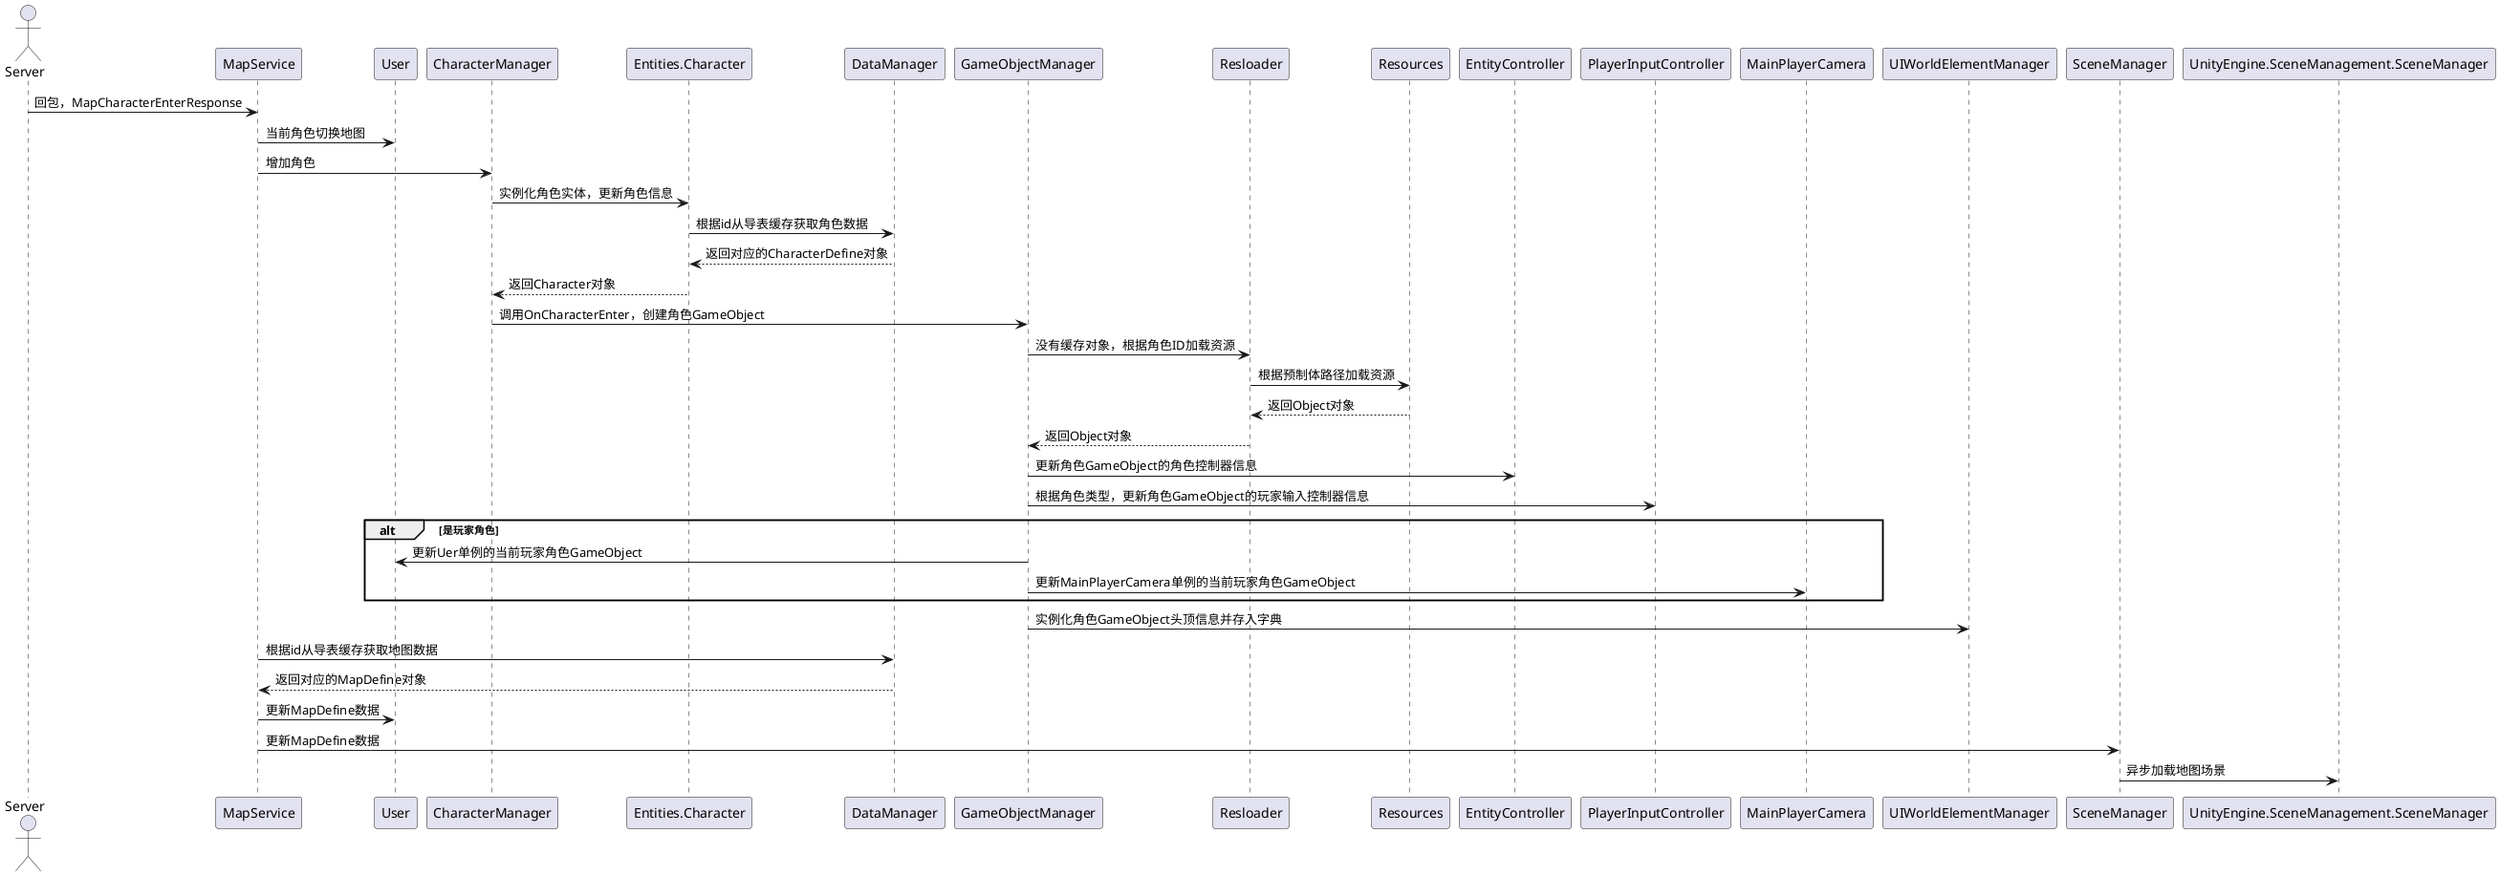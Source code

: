 @startuml
actor Server
Server -> MapService: 回包，MapCharacterEnterResponse
MapService -> User: 当前角色切换地图
MapService -> CharacterManager: 增加角色
CharacterManager -> Entities.Character: 实例化角色实体，更新角色信息
Entities.Character -> DataManager: 根据id从导表缓存获取角色数据
DataManager --> Entities.Character: 返回对应的CharacterDefine对象
Entities.Character --> CharacterManager: 返回Character对象
CharacterManager -> GameObjectManager: 调用OnCharacterEnter，创建角色GameObject
GameObjectManager -> Resloader: 没有缓存对象，根据角色ID加载资源
Resloader -> Resources: 根据预制体路径加载资源
Resources --> Resloader: 返回Object对象
Resloader -->GameObjectManager: 返回Object对象
GameObjectManager -> EntityController: 更新角色GameObject的角色控制器信息
GameObjectManager -> PlayerInputController: 根据角色类型，更新角色GameObject的玩家输入控制器信息
alt 是玩家角色
GameObjectManager -> User: 更新Uer单例的当前玩家角色GameObject
GameObjectManager -> MainPlayerCamera: 更新MainPlayerCamera单例的当前玩家角色GameObject
end
GameObjectManager -> UIWorldElementManager: 实例化角色GameObject头顶信息并存入字典
MapService -> DataManager: 根据id从导表缓存获取地图数据
DataManager --> MapService: 返回对应的MapDefine对象
MapService -> User: 更新MapDefine数据
MapService -> SceneManager: 更新MapDefine数据
SceneManager -> UnityEngine.SceneManagement.SceneManager: 异步加载地图场景
@enduml